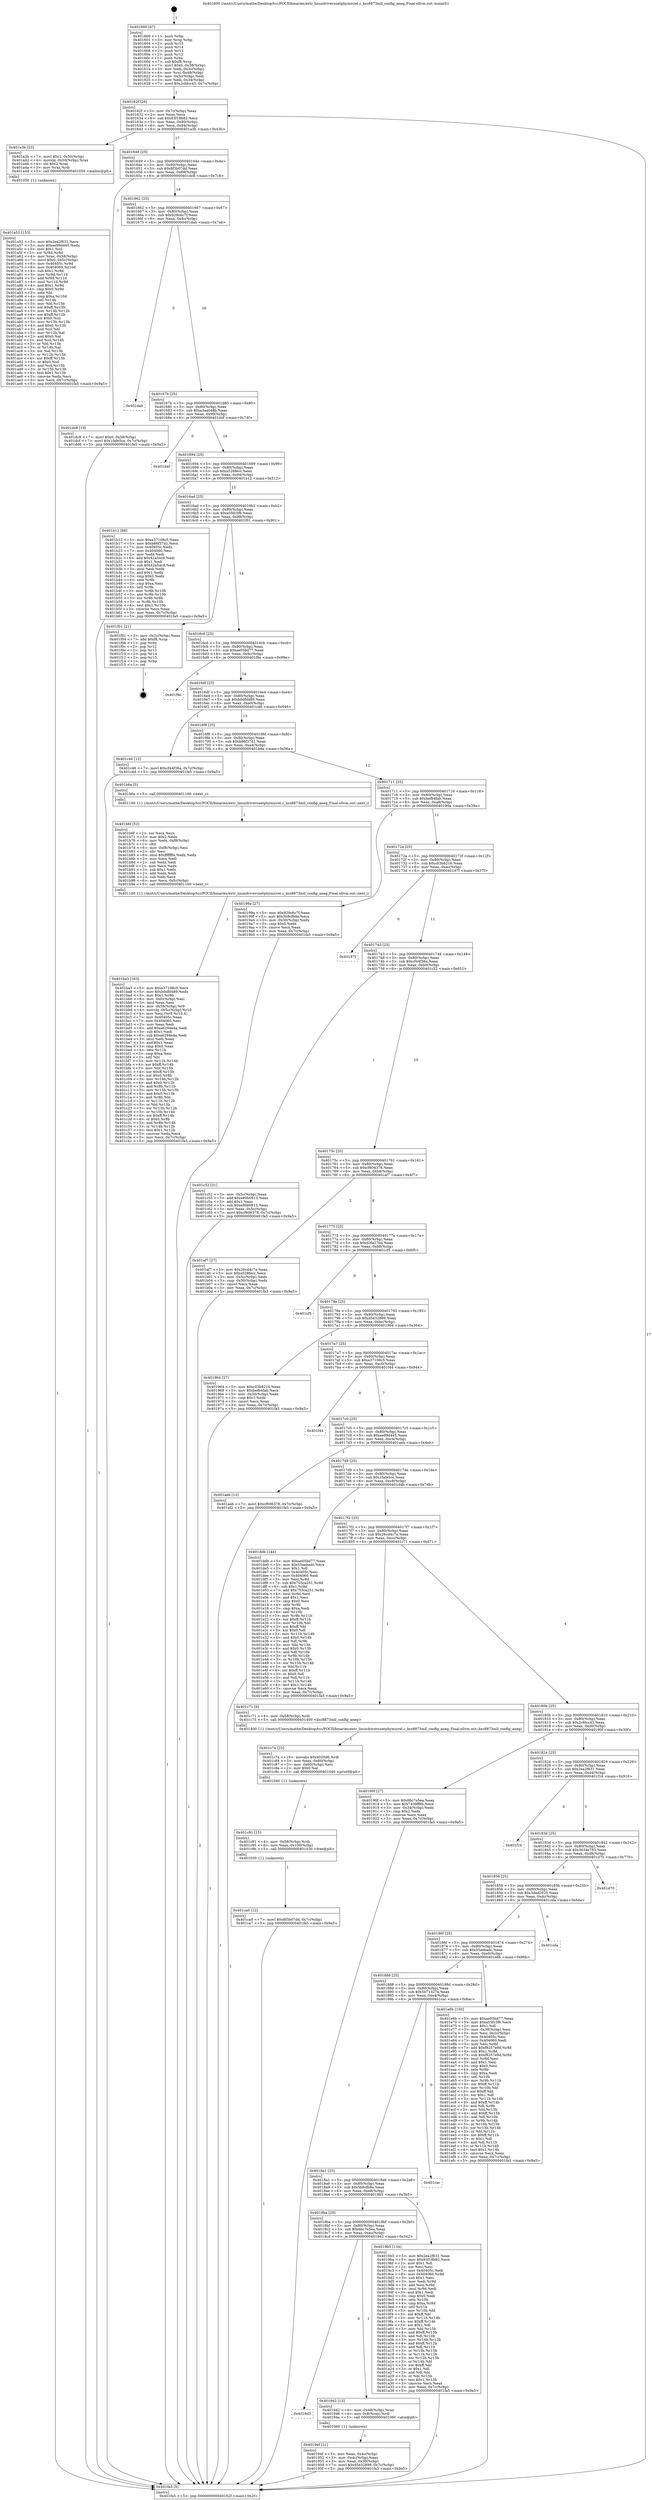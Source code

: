 digraph "0x401600" {
  label = "0x401600 (/mnt/c/Users/mathe/Desktop/tcc/POCII/binaries/extr_linuxdriversnetphymicrel.c_ksz8873mll_config_aneg_Final-ollvm.out::main(0))"
  labelloc = "t"
  node[shape=record]

  Entry [label="",width=0.3,height=0.3,shape=circle,fillcolor=black,style=filled]
  "0x40162f" [label="{
     0x40162f [26]\l
     | [instrs]\l
     &nbsp;&nbsp;0x40162f \<+3\>: mov -0x7c(%rbp),%eax\l
     &nbsp;&nbsp;0x401632 \<+2\>: mov %eax,%ecx\l
     &nbsp;&nbsp;0x401634 \<+6\>: sub $0x83f18b82,%ecx\l
     &nbsp;&nbsp;0x40163a \<+3\>: mov %eax,-0x80(%rbp)\l
     &nbsp;&nbsp;0x40163d \<+6\>: mov %ecx,-0x84(%rbp)\l
     &nbsp;&nbsp;0x401643 \<+6\>: je 0000000000401a3b \<main+0x43b\>\l
  }"]
  "0x401a3b" [label="{
     0x401a3b [23]\l
     | [instrs]\l
     &nbsp;&nbsp;0x401a3b \<+7\>: movl $0x1,-0x50(%rbp)\l
     &nbsp;&nbsp;0x401a42 \<+4\>: movslq -0x50(%rbp),%rax\l
     &nbsp;&nbsp;0x401a46 \<+4\>: shl $0x2,%rax\l
     &nbsp;&nbsp;0x401a4a \<+3\>: mov %rax,%rdi\l
     &nbsp;&nbsp;0x401a4d \<+5\>: call 0000000000401050 \<malloc@plt\>\l
     | [calls]\l
     &nbsp;&nbsp;0x401050 \{1\} (unknown)\l
  }"]
  "0x401649" [label="{
     0x401649 [25]\l
     | [instrs]\l
     &nbsp;&nbsp;0x401649 \<+5\>: jmp 000000000040164e \<main+0x4e\>\l
     &nbsp;&nbsp;0x40164e \<+3\>: mov -0x80(%rbp),%eax\l
     &nbsp;&nbsp;0x401651 \<+5\>: sub $0x8f3b07dd,%eax\l
     &nbsp;&nbsp;0x401656 \<+6\>: mov %eax,-0x88(%rbp)\l
     &nbsp;&nbsp;0x40165c \<+6\>: je 0000000000401dc8 \<main+0x7c8\>\l
  }"]
  Exit [label="",width=0.3,height=0.3,shape=circle,fillcolor=black,style=filled,peripheries=2]
  "0x401dc8" [label="{
     0x401dc8 [19]\l
     | [instrs]\l
     &nbsp;&nbsp;0x401dc8 \<+7\>: movl $0x0,-0x38(%rbp)\l
     &nbsp;&nbsp;0x401dcf \<+7\>: movl $0x1fafe5ce,-0x7c(%rbp)\l
     &nbsp;&nbsp;0x401dd6 \<+5\>: jmp 0000000000401fa5 \<main+0x9a5\>\l
  }"]
  "0x401662" [label="{
     0x401662 [25]\l
     | [instrs]\l
     &nbsp;&nbsp;0x401662 \<+5\>: jmp 0000000000401667 \<main+0x67\>\l
     &nbsp;&nbsp;0x401667 \<+3\>: mov -0x80(%rbp),%eax\l
     &nbsp;&nbsp;0x40166a \<+5\>: sub $0x929c6c7f,%eax\l
     &nbsp;&nbsp;0x40166f \<+6\>: mov %eax,-0x8c(%rbp)\l
     &nbsp;&nbsp;0x401675 \<+6\>: je 0000000000401dab \<main+0x7ab\>\l
  }"]
  "0x401ca0" [label="{
     0x401ca0 [12]\l
     | [instrs]\l
     &nbsp;&nbsp;0x401ca0 \<+7\>: movl $0x8f3b07dd,-0x7c(%rbp)\l
     &nbsp;&nbsp;0x401ca7 \<+5\>: jmp 0000000000401fa5 \<main+0x9a5\>\l
  }"]
  "0x401dab" [label="{
     0x401dab\l
  }", style=dashed]
  "0x40167b" [label="{
     0x40167b [25]\l
     | [instrs]\l
     &nbsp;&nbsp;0x40167b \<+5\>: jmp 0000000000401680 \<main+0x80\>\l
     &nbsp;&nbsp;0x401680 \<+3\>: mov -0x80(%rbp),%eax\l
     &nbsp;&nbsp;0x401683 \<+5\>: sub $0xa3aa048b,%eax\l
     &nbsp;&nbsp;0x401688 \<+6\>: mov %eax,-0x90(%rbp)\l
     &nbsp;&nbsp;0x40168e \<+6\>: je 0000000000401d4f \<main+0x74f\>\l
  }"]
  "0x401c91" [label="{
     0x401c91 [15]\l
     | [instrs]\l
     &nbsp;&nbsp;0x401c91 \<+4\>: mov -0x58(%rbp),%rdi\l
     &nbsp;&nbsp;0x401c95 \<+6\>: mov %eax,-0x100(%rbp)\l
     &nbsp;&nbsp;0x401c9b \<+5\>: call 0000000000401030 \<free@plt\>\l
     | [calls]\l
     &nbsp;&nbsp;0x401030 \{1\} (unknown)\l
  }"]
  "0x401d4f" [label="{
     0x401d4f\l
  }", style=dashed]
  "0x401694" [label="{
     0x401694 [25]\l
     | [instrs]\l
     &nbsp;&nbsp;0x401694 \<+5\>: jmp 0000000000401699 \<main+0x99\>\l
     &nbsp;&nbsp;0x401699 \<+3\>: mov -0x80(%rbp),%eax\l
     &nbsp;&nbsp;0x40169c \<+5\>: sub $0xa528fecc,%eax\l
     &nbsp;&nbsp;0x4016a1 \<+6\>: mov %eax,-0x94(%rbp)\l
     &nbsp;&nbsp;0x4016a7 \<+6\>: je 0000000000401b12 \<main+0x512\>\l
  }"]
  "0x401c7a" [label="{
     0x401c7a [23]\l
     | [instrs]\l
     &nbsp;&nbsp;0x401c7a \<+10\>: movabs $0x4020d6,%rdi\l
     &nbsp;&nbsp;0x401c84 \<+3\>: mov %eax,-0x60(%rbp)\l
     &nbsp;&nbsp;0x401c87 \<+3\>: mov -0x60(%rbp),%esi\l
     &nbsp;&nbsp;0x401c8a \<+2\>: mov $0x0,%al\l
     &nbsp;&nbsp;0x401c8c \<+5\>: call 0000000000401040 \<printf@plt\>\l
     | [calls]\l
     &nbsp;&nbsp;0x401040 \{1\} (unknown)\l
  }"]
  "0x401b12" [label="{
     0x401b12 [88]\l
     | [instrs]\l
     &nbsp;&nbsp;0x401b12 \<+5\>: mov $0xe37108c5,%eax\l
     &nbsp;&nbsp;0x401b17 \<+5\>: mov $0xb86f37d1,%ecx\l
     &nbsp;&nbsp;0x401b1c \<+7\>: mov 0x40405c,%edx\l
     &nbsp;&nbsp;0x401b23 \<+7\>: mov 0x404060,%esi\l
     &nbsp;&nbsp;0x401b2a \<+2\>: mov %edx,%edi\l
     &nbsp;&nbsp;0x401b2c \<+6\>: add $0x42a54c8,%edi\l
     &nbsp;&nbsp;0x401b32 \<+3\>: sub $0x1,%edi\l
     &nbsp;&nbsp;0x401b35 \<+6\>: sub $0x42a54c8,%edi\l
     &nbsp;&nbsp;0x401b3b \<+3\>: imul %edi,%edx\l
     &nbsp;&nbsp;0x401b3e \<+3\>: and $0x1,%edx\l
     &nbsp;&nbsp;0x401b41 \<+3\>: cmp $0x0,%edx\l
     &nbsp;&nbsp;0x401b44 \<+4\>: sete %r8b\l
     &nbsp;&nbsp;0x401b48 \<+3\>: cmp $0xa,%esi\l
     &nbsp;&nbsp;0x401b4b \<+4\>: setl %r9b\l
     &nbsp;&nbsp;0x401b4f \<+3\>: mov %r8b,%r10b\l
     &nbsp;&nbsp;0x401b52 \<+3\>: and %r9b,%r10b\l
     &nbsp;&nbsp;0x401b55 \<+3\>: xor %r9b,%r8b\l
     &nbsp;&nbsp;0x401b58 \<+3\>: or %r8b,%r10b\l
     &nbsp;&nbsp;0x401b5b \<+4\>: test $0x1,%r10b\l
     &nbsp;&nbsp;0x401b5f \<+3\>: cmovne %ecx,%eax\l
     &nbsp;&nbsp;0x401b62 \<+3\>: mov %eax,-0x7c(%rbp)\l
     &nbsp;&nbsp;0x401b65 \<+5\>: jmp 0000000000401fa5 \<main+0x9a5\>\l
  }"]
  "0x4016ad" [label="{
     0x4016ad [25]\l
     | [instrs]\l
     &nbsp;&nbsp;0x4016ad \<+5\>: jmp 00000000004016b2 \<main+0xb2\>\l
     &nbsp;&nbsp;0x4016b2 \<+3\>: mov -0x80(%rbp),%eax\l
     &nbsp;&nbsp;0x4016b5 \<+5\>: sub $0xa55fc3f6,%eax\l
     &nbsp;&nbsp;0x4016ba \<+6\>: mov %eax,-0x98(%rbp)\l
     &nbsp;&nbsp;0x4016c0 \<+6\>: je 0000000000401f01 \<main+0x901\>\l
  }"]
  "0x401ba3" [label="{
     0x401ba3 [163]\l
     | [instrs]\l
     &nbsp;&nbsp;0x401ba3 \<+5\>: mov $0xe37108c5,%ecx\l
     &nbsp;&nbsp;0x401ba8 \<+5\>: mov $0xb0dfd489,%edx\l
     &nbsp;&nbsp;0x401bad \<+3\>: mov $0x1,%r8b\l
     &nbsp;&nbsp;0x401bb0 \<+6\>: mov -0xfc(%rbp),%esi\l
     &nbsp;&nbsp;0x401bb6 \<+3\>: imul %eax,%esi\l
     &nbsp;&nbsp;0x401bb9 \<+4\>: mov -0x58(%rbp),%r9\l
     &nbsp;&nbsp;0x401bbd \<+4\>: movslq -0x5c(%rbp),%r10\l
     &nbsp;&nbsp;0x401bc1 \<+4\>: mov %esi,(%r9,%r10,4)\l
     &nbsp;&nbsp;0x401bc5 \<+7\>: mov 0x40405c,%eax\l
     &nbsp;&nbsp;0x401bcc \<+7\>: mov 0x404060,%esi\l
     &nbsp;&nbsp;0x401bd3 \<+2\>: mov %eax,%edi\l
     &nbsp;&nbsp;0x401bd5 \<+6\>: add $0xa6294e4a,%edi\l
     &nbsp;&nbsp;0x401bdb \<+3\>: sub $0x1,%edi\l
     &nbsp;&nbsp;0x401bde \<+6\>: sub $0xa6294e4a,%edi\l
     &nbsp;&nbsp;0x401be4 \<+3\>: imul %edi,%eax\l
     &nbsp;&nbsp;0x401be7 \<+3\>: and $0x1,%eax\l
     &nbsp;&nbsp;0x401bea \<+3\>: cmp $0x0,%eax\l
     &nbsp;&nbsp;0x401bed \<+4\>: sete %r11b\l
     &nbsp;&nbsp;0x401bf1 \<+3\>: cmp $0xa,%esi\l
     &nbsp;&nbsp;0x401bf4 \<+3\>: setl %bl\l
     &nbsp;&nbsp;0x401bf7 \<+3\>: mov %r11b,%r14b\l
     &nbsp;&nbsp;0x401bfa \<+4\>: xor $0xff,%r14b\l
     &nbsp;&nbsp;0x401bfe \<+3\>: mov %bl,%r15b\l
     &nbsp;&nbsp;0x401c01 \<+4\>: xor $0xff,%r15b\l
     &nbsp;&nbsp;0x401c05 \<+4\>: xor $0x0,%r8b\l
     &nbsp;&nbsp;0x401c09 \<+3\>: mov %r14b,%r12b\l
     &nbsp;&nbsp;0x401c0c \<+4\>: and $0x0,%r12b\l
     &nbsp;&nbsp;0x401c10 \<+3\>: and %r8b,%r11b\l
     &nbsp;&nbsp;0x401c13 \<+3\>: mov %r15b,%r13b\l
     &nbsp;&nbsp;0x401c16 \<+4\>: and $0x0,%r13b\l
     &nbsp;&nbsp;0x401c1a \<+3\>: and %r8b,%bl\l
     &nbsp;&nbsp;0x401c1d \<+3\>: or %r11b,%r12b\l
     &nbsp;&nbsp;0x401c20 \<+3\>: or %bl,%r13b\l
     &nbsp;&nbsp;0x401c23 \<+3\>: xor %r13b,%r12b\l
     &nbsp;&nbsp;0x401c26 \<+3\>: or %r15b,%r14b\l
     &nbsp;&nbsp;0x401c29 \<+4\>: xor $0xff,%r14b\l
     &nbsp;&nbsp;0x401c2d \<+4\>: or $0x0,%r8b\l
     &nbsp;&nbsp;0x401c31 \<+3\>: and %r8b,%r14b\l
     &nbsp;&nbsp;0x401c34 \<+3\>: or %r14b,%r12b\l
     &nbsp;&nbsp;0x401c37 \<+4\>: test $0x1,%r12b\l
     &nbsp;&nbsp;0x401c3b \<+3\>: cmovne %edx,%ecx\l
     &nbsp;&nbsp;0x401c3e \<+3\>: mov %ecx,-0x7c(%rbp)\l
     &nbsp;&nbsp;0x401c41 \<+5\>: jmp 0000000000401fa5 \<main+0x9a5\>\l
  }"]
  "0x401f01" [label="{
     0x401f01 [21]\l
     | [instrs]\l
     &nbsp;&nbsp;0x401f01 \<+3\>: mov -0x2c(%rbp),%eax\l
     &nbsp;&nbsp;0x401f04 \<+7\>: add $0xf8,%rsp\l
     &nbsp;&nbsp;0x401f0b \<+1\>: pop %rbx\l
     &nbsp;&nbsp;0x401f0c \<+2\>: pop %r12\l
     &nbsp;&nbsp;0x401f0e \<+2\>: pop %r13\l
     &nbsp;&nbsp;0x401f10 \<+2\>: pop %r14\l
     &nbsp;&nbsp;0x401f12 \<+2\>: pop %r15\l
     &nbsp;&nbsp;0x401f14 \<+1\>: pop %rbp\l
     &nbsp;&nbsp;0x401f15 \<+1\>: ret\l
  }"]
  "0x4016c6" [label="{
     0x4016c6 [25]\l
     | [instrs]\l
     &nbsp;&nbsp;0x4016c6 \<+5\>: jmp 00000000004016cb \<main+0xcb\>\l
     &nbsp;&nbsp;0x4016cb \<+3\>: mov -0x80(%rbp),%eax\l
     &nbsp;&nbsp;0x4016ce \<+5\>: sub $0xae05bd77,%eax\l
     &nbsp;&nbsp;0x4016d3 \<+6\>: mov %eax,-0x9c(%rbp)\l
     &nbsp;&nbsp;0x4016d9 \<+6\>: je 0000000000401f9e \<main+0x99e\>\l
  }"]
  "0x401b6f" [label="{
     0x401b6f [52]\l
     | [instrs]\l
     &nbsp;&nbsp;0x401b6f \<+2\>: xor %ecx,%ecx\l
     &nbsp;&nbsp;0x401b71 \<+5\>: mov $0x2,%edx\l
     &nbsp;&nbsp;0x401b76 \<+6\>: mov %edx,-0xf8(%rbp)\l
     &nbsp;&nbsp;0x401b7c \<+1\>: cltd\l
     &nbsp;&nbsp;0x401b7d \<+6\>: mov -0xf8(%rbp),%esi\l
     &nbsp;&nbsp;0x401b83 \<+2\>: idiv %esi\l
     &nbsp;&nbsp;0x401b85 \<+6\>: imul $0xfffffffe,%edx,%edx\l
     &nbsp;&nbsp;0x401b8b \<+2\>: mov %ecx,%edi\l
     &nbsp;&nbsp;0x401b8d \<+2\>: sub %edx,%edi\l
     &nbsp;&nbsp;0x401b8f \<+2\>: mov %ecx,%edx\l
     &nbsp;&nbsp;0x401b91 \<+3\>: sub $0x1,%edx\l
     &nbsp;&nbsp;0x401b94 \<+2\>: add %edx,%edi\l
     &nbsp;&nbsp;0x401b96 \<+2\>: sub %edi,%ecx\l
     &nbsp;&nbsp;0x401b98 \<+6\>: mov %ecx,-0xfc(%rbp)\l
     &nbsp;&nbsp;0x401b9e \<+5\>: call 0000000000401160 \<next_i\>\l
     | [calls]\l
     &nbsp;&nbsp;0x401160 \{1\} (/mnt/c/Users/mathe/Desktop/tcc/POCII/binaries/extr_linuxdriversnetphymicrel.c_ksz8873mll_config_aneg_Final-ollvm.out::next_i)\l
  }"]
  "0x401f9e" [label="{
     0x401f9e\l
  }", style=dashed]
  "0x4016df" [label="{
     0x4016df [25]\l
     | [instrs]\l
     &nbsp;&nbsp;0x4016df \<+5\>: jmp 00000000004016e4 \<main+0xe4\>\l
     &nbsp;&nbsp;0x4016e4 \<+3\>: mov -0x80(%rbp),%eax\l
     &nbsp;&nbsp;0x4016e7 \<+5\>: sub $0xb0dfd489,%eax\l
     &nbsp;&nbsp;0x4016ec \<+6\>: mov %eax,-0xa0(%rbp)\l
     &nbsp;&nbsp;0x4016f2 \<+6\>: je 0000000000401c46 \<main+0x646\>\l
  }"]
  "0x401a52" [label="{
     0x401a52 [153]\l
     | [instrs]\l
     &nbsp;&nbsp;0x401a52 \<+5\>: mov $0x2ea2f631,%ecx\l
     &nbsp;&nbsp;0x401a57 \<+5\>: mov $0xee99d445,%edx\l
     &nbsp;&nbsp;0x401a5c \<+3\>: mov $0x1,%sil\l
     &nbsp;&nbsp;0x401a5f \<+3\>: xor %r8d,%r8d\l
     &nbsp;&nbsp;0x401a62 \<+4\>: mov %rax,-0x58(%rbp)\l
     &nbsp;&nbsp;0x401a66 \<+7\>: movl $0x0,-0x5c(%rbp)\l
     &nbsp;&nbsp;0x401a6d \<+8\>: mov 0x40405c,%r9d\l
     &nbsp;&nbsp;0x401a75 \<+8\>: mov 0x404060,%r10d\l
     &nbsp;&nbsp;0x401a7d \<+4\>: sub $0x1,%r8d\l
     &nbsp;&nbsp;0x401a81 \<+3\>: mov %r9d,%r11d\l
     &nbsp;&nbsp;0x401a84 \<+3\>: add %r8d,%r11d\l
     &nbsp;&nbsp;0x401a87 \<+4\>: imul %r11d,%r9d\l
     &nbsp;&nbsp;0x401a8b \<+4\>: and $0x1,%r9d\l
     &nbsp;&nbsp;0x401a8f \<+4\>: cmp $0x0,%r9d\l
     &nbsp;&nbsp;0x401a93 \<+3\>: sete %bl\l
     &nbsp;&nbsp;0x401a96 \<+4\>: cmp $0xa,%r10d\l
     &nbsp;&nbsp;0x401a9a \<+4\>: setl %r14b\l
     &nbsp;&nbsp;0x401a9e \<+3\>: mov %bl,%r15b\l
     &nbsp;&nbsp;0x401aa1 \<+4\>: xor $0xff,%r15b\l
     &nbsp;&nbsp;0x401aa5 \<+3\>: mov %r14b,%r12b\l
     &nbsp;&nbsp;0x401aa8 \<+4\>: xor $0xff,%r12b\l
     &nbsp;&nbsp;0x401aac \<+4\>: xor $0x0,%sil\l
     &nbsp;&nbsp;0x401ab0 \<+3\>: mov %r15b,%r13b\l
     &nbsp;&nbsp;0x401ab3 \<+4\>: and $0x0,%r13b\l
     &nbsp;&nbsp;0x401ab7 \<+3\>: and %sil,%bl\l
     &nbsp;&nbsp;0x401aba \<+3\>: mov %r12b,%al\l
     &nbsp;&nbsp;0x401abd \<+2\>: and $0x0,%al\l
     &nbsp;&nbsp;0x401abf \<+3\>: and %sil,%r14b\l
     &nbsp;&nbsp;0x401ac2 \<+3\>: or %bl,%r13b\l
     &nbsp;&nbsp;0x401ac5 \<+3\>: or %r14b,%al\l
     &nbsp;&nbsp;0x401ac8 \<+3\>: xor %al,%r13b\l
     &nbsp;&nbsp;0x401acb \<+3\>: or %r12b,%r15b\l
     &nbsp;&nbsp;0x401ace \<+4\>: xor $0xff,%r15b\l
     &nbsp;&nbsp;0x401ad2 \<+4\>: or $0x0,%sil\l
     &nbsp;&nbsp;0x401ad6 \<+3\>: and %sil,%r15b\l
     &nbsp;&nbsp;0x401ad9 \<+3\>: or %r15b,%r13b\l
     &nbsp;&nbsp;0x401adc \<+4\>: test $0x1,%r13b\l
     &nbsp;&nbsp;0x401ae0 \<+3\>: cmovne %edx,%ecx\l
     &nbsp;&nbsp;0x401ae3 \<+3\>: mov %ecx,-0x7c(%rbp)\l
     &nbsp;&nbsp;0x401ae6 \<+5\>: jmp 0000000000401fa5 \<main+0x9a5\>\l
  }"]
  "0x401c46" [label="{
     0x401c46 [12]\l
     | [instrs]\l
     &nbsp;&nbsp;0x401c46 \<+7\>: movl $0xcf44f36a,-0x7c(%rbp)\l
     &nbsp;&nbsp;0x401c4d \<+5\>: jmp 0000000000401fa5 \<main+0x9a5\>\l
  }"]
  "0x4016f8" [label="{
     0x4016f8 [25]\l
     | [instrs]\l
     &nbsp;&nbsp;0x4016f8 \<+5\>: jmp 00000000004016fd \<main+0xfd\>\l
     &nbsp;&nbsp;0x4016fd \<+3\>: mov -0x80(%rbp),%eax\l
     &nbsp;&nbsp;0x401700 \<+5\>: sub $0xb86f37d1,%eax\l
     &nbsp;&nbsp;0x401705 \<+6\>: mov %eax,-0xa4(%rbp)\l
     &nbsp;&nbsp;0x40170b \<+6\>: je 0000000000401b6a \<main+0x56a\>\l
  }"]
  "0x40194f" [label="{
     0x40194f [21]\l
     | [instrs]\l
     &nbsp;&nbsp;0x40194f \<+3\>: mov %eax,-0x4c(%rbp)\l
     &nbsp;&nbsp;0x401952 \<+3\>: mov -0x4c(%rbp),%eax\l
     &nbsp;&nbsp;0x401955 \<+3\>: mov %eax,-0x30(%rbp)\l
     &nbsp;&nbsp;0x401958 \<+7\>: movl $0xd5e32899,-0x7c(%rbp)\l
     &nbsp;&nbsp;0x40195f \<+5\>: jmp 0000000000401fa5 \<main+0x9a5\>\l
  }"]
  "0x401b6a" [label="{
     0x401b6a [5]\l
     | [instrs]\l
     &nbsp;&nbsp;0x401b6a \<+5\>: call 0000000000401160 \<next_i\>\l
     | [calls]\l
     &nbsp;&nbsp;0x401160 \{1\} (/mnt/c/Users/mathe/Desktop/tcc/POCII/binaries/extr_linuxdriversnetphymicrel.c_ksz8873mll_config_aneg_Final-ollvm.out::next_i)\l
  }"]
  "0x401711" [label="{
     0x401711 [25]\l
     | [instrs]\l
     &nbsp;&nbsp;0x401711 \<+5\>: jmp 0000000000401716 \<main+0x116\>\l
     &nbsp;&nbsp;0x401716 \<+3\>: mov -0x80(%rbp),%eax\l
     &nbsp;&nbsp;0x401719 \<+5\>: sub $0xbefb4fab,%eax\l
     &nbsp;&nbsp;0x40171e \<+6\>: mov %eax,-0xa8(%rbp)\l
     &nbsp;&nbsp;0x401724 \<+6\>: je 000000000040199a \<main+0x39a\>\l
  }"]
  "0x4018d3" [label="{
     0x4018d3\l
  }", style=dashed]
  "0x40199a" [label="{
     0x40199a [27]\l
     | [instrs]\l
     &nbsp;&nbsp;0x40199a \<+5\>: mov $0x929c6c7f,%eax\l
     &nbsp;&nbsp;0x40199f \<+5\>: mov $0x5b9cfb9a,%ecx\l
     &nbsp;&nbsp;0x4019a4 \<+3\>: mov -0x30(%rbp),%edx\l
     &nbsp;&nbsp;0x4019a7 \<+3\>: cmp $0x0,%edx\l
     &nbsp;&nbsp;0x4019aa \<+3\>: cmove %ecx,%eax\l
     &nbsp;&nbsp;0x4019ad \<+3\>: mov %eax,-0x7c(%rbp)\l
     &nbsp;&nbsp;0x4019b0 \<+5\>: jmp 0000000000401fa5 \<main+0x9a5\>\l
  }"]
  "0x40172a" [label="{
     0x40172a [25]\l
     | [instrs]\l
     &nbsp;&nbsp;0x40172a \<+5\>: jmp 000000000040172f \<main+0x12f\>\l
     &nbsp;&nbsp;0x40172f \<+3\>: mov -0x80(%rbp),%eax\l
     &nbsp;&nbsp;0x401732 \<+5\>: sub $0xc03b8216,%eax\l
     &nbsp;&nbsp;0x401737 \<+6\>: mov %eax,-0xac(%rbp)\l
     &nbsp;&nbsp;0x40173d \<+6\>: je 000000000040197f \<main+0x37f\>\l
  }"]
  "0x401942" [label="{
     0x401942 [13]\l
     | [instrs]\l
     &nbsp;&nbsp;0x401942 \<+4\>: mov -0x48(%rbp),%rax\l
     &nbsp;&nbsp;0x401946 \<+4\>: mov 0x8(%rax),%rdi\l
     &nbsp;&nbsp;0x40194a \<+5\>: call 0000000000401060 \<atoi@plt\>\l
     | [calls]\l
     &nbsp;&nbsp;0x401060 \{1\} (unknown)\l
  }"]
  "0x40197f" [label="{
     0x40197f\l
  }", style=dashed]
  "0x401743" [label="{
     0x401743 [25]\l
     | [instrs]\l
     &nbsp;&nbsp;0x401743 \<+5\>: jmp 0000000000401748 \<main+0x148\>\l
     &nbsp;&nbsp;0x401748 \<+3\>: mov -0x80(%rbp),%eax\l
     &nbsp;&nbsp;0x40174b \<+5\>: sub $0xcf44f36a,%eax\l
     &nbsp;&nbsp;0x401750 \<+6\>: mov %eax,-0xb0(%rbp)\l
     &nbsp;&nbsp;0x401756 \<+6\>: je 0000000000401c52 \<main+0x652\>\l
  }"]
  "0x4018ba" [label="{
     0x4018ba [25]\l
     | [instrs]\l
     &nbsp;&nbsp;0x4018ba \<+5\>: jmp 00000000004018bf \<main+0x2bf\>\l
     &nbsp;&nbsp;0x4018bf \<+3\>: mov -0x80(%rbp),%eax\l
     &nbsp;&nbsp;0x4018c2 \<+5\>: sub $0x6bc7e5ea,%eax\l
     &nbsp;&nbsp;0x4018c7 \<+6\>: mov %eax,-0xec(%rbp)\l
     &nbsp;&nbsp;0x4018cd \<+6\>: je 0000000000401942 \<main+0x342\>\l
  }"]
  "0x401c52" [label="{
     0x401c52 [31]\l
     | [instrs]\l
     &nbsp;&nbsp;0x401c52 \<+3\>: mov -0x5c(%rbp),%eax\l
     &nbsp;&nbsp;0x401c55 \<+5\>: add $0xe80b0813,%eax\l
     &nbsp;&nbsp;0x401c5a \<+3\>: add $0x1,%eax\l
     &nbsp;&nbsp;0x401c5d \<+5\>: sub $0xe80b0813,%eax\l
     &nbsp;&nbsp;0x401c62 \<+3\>: mov %eax,-0x5c(%rbp)\l
     &nbsp;&nbsp;0x401c65 \<+7\>: movl $0xcf606378,-0x7c(%rbp)\l
     &nbsp;&nbsp;0x401c6c \<+5\>: jmp 0000000000401fa5 \<main+0x9a5\>\l
  }"]
  "0x40175c" [label="{
     0x40175c [25]\l
     | [instrs]\l
     &nbsp;&nbsp;0x40175c \<+5\>: jmp 0000000000401761 \<main+0x161\>\l
     &nbsp;&nbsp;0x401761 \<+3\>: mov -0x80(%rbp),%eax\l
     &nbsp;&nbsp;0x401764 \<+5\>: sub $0xcf606378,%eax\l
     &nbsp;&nbsp;0x401769 \<+6\>: mov %eax,-0xb4(%rbp)\l
     &nbsp;&nbsp;0x40176f \<+6\>: je 0000000000401af7 \<main+0x4f7\>\l
  }"]
  "0x4019b5" [label="{
     0x4019b5 [134]\l
     | [instrs]\l
     &nbsp;&nbsp;0x4019b5 \<+5\>: mov $0x2ea2f631,%eax\l
     &nbsp;&nbsp;0x4019ba \<+5\>: mov $0x83f18b82,%ecx\l
     &nbsp;&nbsp;0x4019bf \<+2\>: mov $0x1,%dl\l
     &nbsp;&nbsp;0x4019c1 \<+2\>: xor %esi,%esi\l
     &nbsp;&nbsp;0x4019c3 \<+7\>: mov 0x40405c,%edi\l
     &nbsp;&nbsp;0x4019ca \<+8\>: mov 0x404060,%r8d\l
     &nbsp;&nbsp;0x4019d2 \<+3\>: sub $0x1,%esi\l
     &nbsp;&nbsp;0x4019d5 \<+3\>: mov %edi,%r9d\l
     &nbsp;&nbsp;0x4019d8 \<+3\>: add %esi,%r9d\l
     &nbsp;&nbsp;0x4019db \<+4\>: imul %r9d,%edi\l
     &nbsp;&nbsp;0x4019df \<+3\>: and $0x1,%edi\l
     &nbsp;&nbsp;0x4019e2 \<+3\>: cmp $0x0,%edi\l
     &nbsp;&nbsp;0x4019e5 \<+4\>: sete %r10b\l
     &nbsp;&nbsp;0x4019e9 \<+4\>: cmp $0xa,%r8d\l
     &nbsp;&nbsp;0x4019ed \<+4\>: setl %r11b\l
     &nbsp;&nbsp;0x4019f1 \<+3\>: mov %r10b,%bl\l
     &nbsp;&nbsp;0x4019f4 \<+3\>: xor $0xff,%bl\l
     &nbsp;&nbsp;0x4019f7 \<+3\>: mov %r11b,%r14b\l
     &nbsp;&nbsp;0x4019fa \<+4\>: xor $0xff,%r14b\l
     &nbsp;&nbsp;0x4019fe \<+3\>: xor $0x1,%dl\l
     &nbsp;&nbsp;0x401a01 \<+3\>: mov %bl,%r15b\l
     &nbsp;&nbsp;0x401a04 \<+4\>: and $0xff,%r15b\l
     &nbsp;&nbsp;0x401a08 \<+3\>: and %dl,%r10b\l
     &nbsp;&nbsp;0x401a0b \<+3\>: mov %r14b,%r12b\l
     &nbsp;&nbsp;0x401a0e \<+4\>: and $0xff,%r12b\l
     &nbsp;&nbsp;0x401a12 \<+3\>: and %dl,%r11b\l
     &nbsp;&nbsp;0x401a15 \<+3\>: or %r10b,%r15b\l
     &nbsp;&nbsp;0x401a18 \<+3\>: or %r11b,%r12b\l
     &nbsp;&nbsp;0x401a1b \<+3\>: xor %r12b,%r15b\l
     &nbsp;&nbsp;0x401a1e \<+3\>: or %r14b,%bl\l
     &nbsp;&nbsp;0x401a21 \<+3\>: xor $0xff,%bl\l
     &nbsp;&nbsp;0x401a24 \<+3\>: or $0x1,%dl\l
     &nbsp;&nbsp;0x401a27 \<+2\>: and %dl,%bl\l
     &nbsp;&nbsp;0x401a29 \<+3\>: or %bl,%r15b\l
     &nbsp;&nbsp;0x401a2c \<+4\>: test $0x1,%r15b\l
     &nbsp;&nbsp;0x401a30 \<+3\>: cmovne %ecx,%eax\l
     &nbsp;&nbsp;0x401a33 \<+3\>: mov %eax,-0x7c(%rbp)\l
     &nbsp;&nbsp;0x401a36 \<+5\>: jmp 0000000000401fa5 \<main+0x9a5\>\l
  }"]
  "0x401af7" [label="{
     0x401af7 [27]\l
     | [instrs]\l
     &nbsp;&nbsp;0x401af7 \<+5\>: mov $0x26cd4c7a,%eax\l
     &nbsp;&nbsp;0x401afc \<+5\>: mov $0xa528fecc,%ecx\l
     &nbsp;&nbsp;0x401b01 \<+3\>: mov -0x5c(%rbp),%edx\l
     &nbsp;&nbsp;0x401b04 \<+3\>: cmp -0x50(%rbp),%edx\l
     &nbsp;&nbsp;0x401b07 \<+3\>: cmovl %ecx,%eax\l
     &nbsp;&nbsp;0x401b0a \<+3\>: mov %eax,-0x7c(%rbp)\l
     &nbsp;&nbsp;0x401b0d \<+5\>: jmp 0000000000401fa5 \<main+0x9a5\>\l
  }"]
  "0x401775" [label="{
     0x401775 [25]\l
     | [instrs]\l
     &nbsp;&nbsp;0x401775 \<+5\>: jmp 000000000040177a \<main+0x17a\>\l
     &nbsp;&nbsp;0x40177a \<+3\>: mov -0x80(%rbp),%eax\l
     &nbsp;&nbsp;0x40177d \<+5\>: sub $0xd3fa27bd,%eax\l
     &nbsp;&nbsp;0x401782 \<+6\>: mov %eax,-0xb8(%rbp)\l
     &nbsp;&nbsp;0x401788 \<+6\>: je 0000000000401cf5 \<main+0x6f5\>\l
  }"]
  "0x4018a1" [label="{
     0x4018a1 [25]\l
     | [instrs]\l
     &nbsp;&nbsp;0x4018a1 \<+5\>: jmp 00000000004018a6 \<main+0x2a6\>\l
     &nbsp;&nbsp;0x4018a6 \<+3\>: mov -0x80(%rbp),%eax\l
     &nbsp;&nbsp;0x4018a9 \<+5\>: sub $0x5b9cfb9a,%eax\l
     &nbsp;&nbsp;0x4018ae \<+6\>: mov %eax,-0xe8(%rbp)\l
     &nbsp;&nbsp;0x4018b4 \<+6\>: je 00000000004019b5 \<main+0x3b5\>\l
  }"]
  "0x401cf5" [label="{
     0x401cf5\l
  }", style=dashed]
  "0x40178e" [label="{
     0x40178e [25]\l
     | [instrs]\l
     &nbsp;&nbsp;0x40178e \<+5\>: jmp 0000000000401793 \<main+0x193\>\l
     &nbsp;&nbsp;0x401793 \<+3\>: mov -0x80(%rbp),%eax\l
     &nbsp;&nbsp;0x401796 \<+5\>: sub $0xd5e32899,%eax\l
     &nbsp;&nbsp;0x40179b \<+6\>: mov %eax,-0xbc(%rbp)\l
     &nbsp;&nbsp;0x4017a1 \<+6\>: je 0000000000401964 \<main+0x364\>\l
  }"]
  "0x401cac" [label="{
     0x401cac\l
  }", style=dashed]
  "0x401964" [label="{
     0x401964 [27]\l
     | [instrs]\l
     &nbsp;&nbsp;0x401964 \<+5\>: mov $0xc03b8216,%eax\l
     &nbsp;&nbsp;0x401969 \<+5\>: mov $0xbefb4fab,%ecx\l
     &nbsp;&nbsp;0x40196e \<+3\>: mov -0x30(%rbp),%edx\l
     &nbsp;&nbsp;0x401971 \<+3\>: cmp $0x1,%edx\l
     &nbsp;&nbsp;0x401974 \<+3\>: cmovl %ecx,%eax\l
     &nbsp;&nbsp;0x401977 \<+3\>: mov %eax,-0x7c(%rbp)\l
     &nbsp;&nbsp;0x40197a \<+5\>: jmp 0000000000401fa5 \<main+0x9a5\>\l
  }"]
  "0x4017a7" [label="{
     0x4017a7 [25]\l
     | [instrs]\l
     &nbsp;&nbsp;0x4017a7 \<+5\>: jmp 00000000004017ac \<main+0x1ac\>\l
     &nbsp;&nbsp;0x4017ac \<+3\>: mov -0x80(%rbp),%eax\l
     &nbsp;&nbsp;0x4017af \<+5\>: sub $0xe37108c5,%eax\l
     &nbsp;&nbsp;0x4017b4 \<+6\>: mov %eax,-0xc0(%rbp)\l
     &nbsp;&nbsp;0x4017ba \<+6\>: je 0000000000401f44 \<main+0x944\>\l
  }"]
  "0x401888" [label="{
     0x401888 [25]\l
     | [instrs]\l
     &nbsp;&nbsp;0x401888 \<+5\>: jmp 000000000040188d \<main+0x28d\>\l
     &nbsp;&nbsp;0x40188d \<+3\>: mov -0x80(%rbp),%eax\l
     &nbsp;&nbsp;0x401890 \<+5\>: sub $0x5b71327a,%eax\l
     &nbsp;&nbsp;0x401895 \<+6\>: mov %eax,-0xe4(%rbp)\l
     &nbsp;&nbsp;0x40189b \<+6\>: je 0000000000401cac \<main+0x6ac\>\l
  }"]
  "0x401f44" [label="{
     0x401f44\l
  }", style=dashed]
  "0x4017c0" [label="{
     0x4017c0 [25]\l
     | [instrs]\l
     &nbsp;&nbsp;0x4017c0 \<+5\>: jmp 00000000004017c5 \<main+0x1c5\>\l
     &nbsp;&nbsp;0x4017c5 \<+3\>: mov -0x80(%rbp),%eax\l
     &nbsp;&nbsp;0x4017c8 \<+5\>: sub $0xee99d445,%eax\l
     &nbsp;&nbsp;0x4017cd \<+6\>: mov %eax,-0xc4(%rbp)\l
     &nbsp;&nbsp;0x4017d3 \<+6\>: je 0000000000401aeb \<main+0x4eb\>\l
  }"]
  "0x401e6b" [label="{
     0x401e6b [150]\l
     | [instrs]\l
     &nbsp;&nbsp;0x401e6b \<+5\>: mov $0xae05bd77,%eax\l
     &nbsp;&nbsp;0x401e70 \<+5\>: mov $0xa55fc3f6,%ecx\l
     &nbsp;&nbsp;0x401e75 \<+2\>: mov $0x1,%dl\l
     &nbsp;&nbsp;0x401e77 \<+3\>: mov -0x38(%rbp),%esi\l
     &nbsp;&nbsp;0x401e7a \<+3\>: mov %esi,-0x2c(%rbp)\l
     &nbsp;&nbsp;0x401e7d \<+7\>: mov 0x40405c,%esi\l
     &nbsp;&nbsp;0x401e84 \<+7\>: mov 0x404060,%edi\l
     &nbsp;&nbsp;0x401e8b \<+3\>: mov %esi,%r8d\l
     &nbsp;&nbsp;0x401e8e \<+7\>: add $0xf8257e9d,%r8d\l
     &nbsp;&nbsp;0x401e95 \<+4\>: sub $0x1,%r8d\l
     &nbsp;&nbsp;0x401e99 \<+7\>: sub $0xf8257e9d,%r8d\l
     &nbsp;&nbsp;0x401ea0 \<+4\>: imul %r8d,%esi\l
     &nbsp;&nbsp;0x401ea4 \<+3\>: and $0x1,%esi\l
     &nbsp;&nbsp;0x401ea7 \<+3\>: cmp $0x0,%esi\l
     &nbsp;&nbsp;0x401eaa \<+4\>: sete %r9b\l
     &nbsp;&nbsp;0x401eae \<+3\>: cmp $0xa,%edi\l
     &nbsp;&nbsp;0x401eb1 \<+4\>: setl %r10b\l
     &nbsp;&nbsp;0x401eb5 \<+3\>: mov %r9b,%r11b\l
     &nbsp;&nbsp;0x401eb8 \<+4\>: xor $0xff,%r11b\l
     &nbsp;&nbsp;0x401ebc \<+3\>: mov %r10b,%bl\l
     &nbsp;&nbsp;0x401ebf \<+3\>: xor $0xff,%bl\l
     &nbsp;&nbsp;0x401ec2 \<+3\>: xor $0x1,%dl\l
     &nbsp;&nbsp;0x401ec5 \<+3\>: mov %r11b,%r14b\l
     &nbsp;&nbsp;0x401ec8 \<+4\>: and $0xff,%r14b\l
     &nbsp;&nbsp;0x401ecc \<+3\>: and %dl,%r9b\l
     &nbsp;&nbsp;0x401ecf \<+3\>: mov %bl,%r15b\l
     &nbsp;&nbsp;0x401ed2 \<+4\>: and $0xff,%r15b\l
     &nbsp;&nbsp;0x401ed6 \<+3\>: and %dl,%r10b\l
     &nbsp;&nbsp;0x401ed9 \<+3\>: or %r9b,%r14b\l
     &nbsp;&nbsp;0x401edc \<+3\>: or %r10b,%r15b\l
     &nbsp;&nbsp;0x401edf \<+3\>: xor %r15b,%r14b\l
     &nbsp;&nbsp;0x401ee2 \<+3\>: or %bl,%r11b\l
     &nbsp;&nbsp;0x401ee5 \<+4\>: xor $0xff,%r11b\l
     &nbsp;&nbsp;0x401ee9 \<+3\>: or $0x1,%dl\l
     &nbsp;&nbsp;0x401eec \<+3\>: and %dl,%r11b\l
     &nbsp;&nbsp;0x401eef \<+3\>: or %r11b,%r14b\l
     &nbsp;&nbsp;0x401ef2 \<+4\>: test $0x1,%r14b\l
     &nbsp;&nbsp;0x401ef6 \<+3\>: cmovne %ecx,%eax\l
     &nbsp;&nbsp;0x401ef9 \<+3\>: mov %eax,-0x7c(%rbp)\l
     &nbsp;&nbsp;0x401efc \<+5\>: jmp 0000000000401fa5 \<main+0x9a5\>\l
  }"]
  "0x401aeb" [label="{
     0x401aeb [12]\l
     | [instrs]\l
     &nbsp;&nbsp;0x401aeb \<+7\>: movl $0xcf606378,-0x7c(%rbp)\l
     &nbsp;&nbsp;0x401af2 \<+5\>: jmp 0000000000401fa5 \<main+0x9a5\>\l
  }"]
  "0x4017d9" [label="{
     0x4017d9 [25]\l
     | [instrs]\l
     &nbsp;&nbsp;0x4017d9 \<+5\>: jmp 00000000004017de \<main+0x1de\>\l
     &nbsp;&nbsp;0x4017de \<+3\>: mov -0x80(%rbp),%eax\l
     &nbsp;&nbsp;0x4017e1 \<+5\>: sub $0x1fafe5ce,%eax\l
     &nbsp;&nbsp;0x4017e6 \<+6\>: mov %eax,-0xc8(%rbp)\l
     &nbsp;&nbsp;0x4017ec \<+6\>: je 0000000000401ddb \<main+0x7db\>\l
  }"]
  "0x40186f" [label="{
     0x40186f [25]\l
     | [instrs]\l
     &nbsp;&nbsp;0x40186f \<+5\>: jmp 0000000000401874 \<main+0x274\>\l
     &nbsp;&nbsp;0x401874 \<+3\>: mov -0x80(%rbp),%eax\l
     &nbsp;&nbsp;0x401877 \<+5\>: sub $0x55aebadc,%eax\l
     &nbsp;&nbsp;0x40187c \<+6\>: mov %eax,-0xe0(%rbp)\l
     &nbsp;&nbsp;0x401882 \<+6\>: je 0000000000401e6b \<main+0x86b\>\l
  }"]
  "0x401ddb" [label="{
     0x401ddb [144]\l
     | [instrs]\l
     &nbsp;&nbsp;0x401ddb \<+5\>: mov $0xae05bd77,%eax\l
     &nbsp;&nbsp;0x401de0 \<+5\>: mov $0x55aebadc,%ecx\l
     &nbsp;&nbsp;0x401de5 \<+2\>: mov $0x1,%dl\l
     &nbsp;&nbsp;0x401de7 \<+7\>: mov 0x40405c,%esi\l
     &nbsp;&nbsp;0x401dee \<+7\>: mov 0x404060,%edi\l
     &nbsp;&nbsp;0x401df5 \<+3\>: mov %esi,%r8d\l
     &nbsp;&nbsp;0x401df8 \<+7\>: sub $0x755ca251,%r8d\l
     &nbsp;&nbsp;0x401dff \<+4\>: sub $0x1,%r8d\l
     &nbsp;&nbsp;0x401e03 \<+7\>: add $0x755ca251,%r8d\l
     &nbsp;&nbsp;0x401e0a \<+4\>: imul %r8d,%esi\l
     &nbsp;&nbsp;0x401e0e \<+3\>: and $0x1,%esi\l
     &nbsp;&nbsp;0x401e11 \<+3\>: cmp $0x0,%esi\l
     &nbsp;&nbsp;0x401e14 \<+4\>: sete %r9b\l
     &nbsp;&nbsp;0x401e18 \<+3\>: cmp $0xa,%edi\l
     &nbsp;&nbsp;0x401e1b \<+4\>: setl %r10b\l
     &nbsp;&nbsp;0x401e1f \<+3\>: mov %r9b,%r11b\l
     &nbsp;&nbsp;0x401e22 \<+4\>: xor $0xff,%r11b\l
     &nbsp;&nbsp;0x401e26 \<+3\>: mov %r10b,%bl\l
     &nbsp;&nbsp;0x401e29 \<+3\>: xor $0xff,%bl\l
     &nbsp;&nbsp;0x401e2c \<+3\>: xor $0x0,%dl\l
     &nbsp;&nbsp;0x401e2f \<+3\>: mov %r11b,%r14b\l
     &nbsp;&nbsp;0x401e32 \<+4\>: and $0x0,%r14b\l
     &nbsp;&nbsp;0x401e36 \<+3\>: and %dl,%r9b\l
     &nbsp;&nbsp;0x401e39 \<+3\>: mov %bl,%r15b\l
     &nbsp;&nbsp;0x401e3c \<+4\>: and $0x0,%r15b\l
     &nbsp;&nbsp;0x401e40 \<+3\>: and %dl,%r10b\l
     &nbsp;&nbsp;0x401e43 \<+3\>: or %r9b,%r14b\l
     &nbsp;&nbsp;0x401e46 \<+3\>: or %r10b,%r15b\l
     &nbsp;&nbsp;0x401e49 \<+3\>: xor %r15b,%r14b\l
     &nbsp;&nbsp;0x401e4c \<+3\>: or %bl,%r11b\l
     &nbsp;&nbsp;0x401e4f \<+4\>: xor $0xff,%r11b\l
     &nbsp;&nbsp;0x401e53 \<+3\>: or $0x0,%dl\l
     &nbsp;&nbsp;0x401e56 \<+3\>: and %dl,%r11b\l
     &nbsp;&nbsp;0x401e59 \<+3\>: or %r11b,%r14b\l
     &nbsp;&nbsp;0x401e5c \<+4\>: test $0x1,%r14b\l
     &nbsp;&nbsp;0x401e60 \<+3\>: cmovne %ecx,%eax\l
     &nbsp;&nbsp;0x401e63 \<+3\>: mov %eax,-0x7c(%rbp)\l
     &nbsp;&nbsp;0x401e66 \<+5\>: jmp 0000000000401fa5 \<main+0x9a5\>\l
  }"]
  "0x4017f2" [label="{
     0x4017f2 [25]\l
     | [instrs]\l
     &nbsp;&nbsp;0x4017f2 \<+5\>: jmp 00000000004017f7 \<main+0x1f7\>\l
     &nbsp;&nbsp;0x4017f7 \<+3\>: mov -0x80(%rbp),%eax\l
     &nbsp;&nbsp;0x4017fa \<+5\>: sub $0x26cd4c7a,%eax\l
     &nbsp;&nbsp;0x4017ff \<+6\>: mov %eax,-0xcc(%rbp)\l
     &nbsp;&nbsp;0x401805 \<+6\>: je 0000000000401c71 \<main+0x671\>\l
  }"]
  "0x401cda" [label="{
     0x401cda\l
  }", style=dashed]
  "0x401c71" [label="{
     0x401c71 [9]\l
     | [instrs]\l
     &nbsp;&nbsp;0x401c71 \<+4\>: mov -0x58(%rbp),%rdi\l
     &nbsp;&nbsp;0x401c75 \<+5\>: call 0000000000401400 \<ksz8873mll_config_aneg\>\l
     | [calls]\l
     &nbsp;&nbsp;0x401400 \{1\} (/mnt/c/Users/mathe/Desktop/tcc/POCII/binaries/extr_linuxdriversnetphymicrel.c_ksz8873mll_config_aneg_Final-ollvm.out::ksz8873mll_config_aneg)\l
  }"]
  "0x40180b" [label="{
     0x40180b [25]\l
     | [instrs]\l
     &nbsp;&nbsp;0x40180b \<+5\>: jmp 0000000000401810 \<main+0x210\>\l
     &nbsp;&nbsp;0x401810 \<+3\>: mov -0x80(%rbp),%eax\l
     &nbsp;&nbsp;0x401813 \<+5\>: sub $0x2cfdcc43,%eax\l
     &nbsp;&nbsp;0x401818 \<+6\>: mov %eax,-0xd0(%rbp)\l
     &nbsp;&nbsp;0x40181e \<+6\>: je 000000000040190f \<main+0x30f\>\l
  }"]
  "0x401856" [label="{
     0x401856 [25]\l
     | [instrs]\l
     &nbsp;&nbsp;0x401856 \<+5\>: jmp 000000000040185b \<main+0x25b\>\l
     &nbsp;&nbsp;0x40185b \<+3\>: mov -0x80(%rbp),%eax\l
     &nbsp;&nbsp;0x40185e \<+5\>: sub $0x3dad2025,%eax\l
     &nbsp;&nbsp;0x401863 \<+6\>: mov %eax,-0xdc(%rbp)\l
     &nbsp;&nbsp;0x401869 \<+6\>: je 0000000000401cda \<main+0x6da\>\l
  }"]
  "0x40190f" [label="{
     0x40190f [27]\l
     | [instrs]\l
     &nbsp;&nbsp;0x40190f \<+5\>: mov $0x6bc7e5ea,%eax\l
     &nbsp;&nbsp;0x401914 \<+5\>: mov $0x7438ff8b,%ecx\l
     &nbsp;&nbsp;0x401919 \<+3\>: mov -0x34(%rbp),%edx\l
     &nbsp;&nbsp;0x40191c \<+3\>: cmp $0x2,%edx\l
     &nbsp;&nbsp;0x40191f \<+3\>: cmovne %ecx,%eax\l
     &nbsp;&nbsp;0x401922 \<+3\>: mov %eax,-0x7c(%rbp)\l
     &nbsp;&nbsp;0x401925 \<+5\>: jmp 0000000000401fa5 \<main+0x9a5\>\l
  }"]
  "0x401824" [label="{
     0x401824 [25]\l
     | [instrs]\l
     &nbsp;&nbsp;0x401824 \<+5\>: jmp 0000000000401829 \<main+0x229\>\l
     &nbsp;&nbsp;0x401829 \<+3\>: mov -0x80(%rbp),%eax\l
     &nbsp;&nbsp;0x40182c \<+5\>: sub $0x2ea2f631,%eax\l
     &nbsp;&nbsp;0x401831 \<+6\>: mov %eax,-0xd4(%rbp)\l
     &nbsp;&nbsp;0x401837 \<+6\>: je 0000000000401f16 \<main+0x916\>\l
  }"]
  "0x401fa5" [label="{
     0x401fa5 [5]\l
     | [instrs]\l
     &nbsp;&nbsp;0x401fa5 \<+5\>: jmp 000000000040162f \<main+0x2f\>\l
  }"]
  "0x401600" [label="{
     0x401600 [47]\l
     | [instrs]\l
     &nbsp;&nbsp;0x401600 \<+1\>: push %rbp\l
     &nbsp;&nbsp;0x401601 \<+3\>: mov %rsp,%rbp\l
     &nbsp;&nbsp;0x401604 \<+2\>: push %r15\l
     &nbsp;&nbsp;0x401606 \<+2\>: push %r14\l
     &nbsp;&nbsp;0x401608 \<+2\>: push %r13\l
     &nbsp;&nbsp;0x40160a \<+2\>: push %r12\l
     &nbsp;&nbsp;0x40160c \<+1\>: push %rbx\l
     &nbsp;&nbsp;0x40160d \<+7\>: sub $0xf8,%rsp\l
     &nbsp;&nbsp;0x401614 \<+7\>: movl $0x0,-0x38(%rbp)\l
     &nbsp;&nbsp;0x40161b \<+3\>: mov %edi,-0x3c(%rbp)\l
     &nbsp;&nbsp;0x40161e \<+4\>: mov %rsi,-0x48(%rbp)\l
     &nbsp;&nbsp;0x401622 \<+3\>: mov -0x3c(%rbp),%edi\l
     &nbsp;&nbsp;0x401625 \<+3\>: mov %edi,-0x34(%rbp)\l
     &nbsp;&nbsp;0x401628 \<+7\>: movl $0x2cfdcc43,-0x7c(%rbp)\l
  }"]
  "0x401d70" [label="{
     0x401d70\l
  }", style=dashed]
  "0x401f16" [label="{
     0x401f16\l
  }", style=dashed]
  "0x40183d" [label="{
     0x40183d [25]\l
     | [instrs]\l
     &nbsp;&nbsp;0x40183d \<+5\>: jmp 0000000000401842 \<main+0x242\>\l
     &nbsp;&nbsp;0x401842 \<+3\>: mov -0x80(%rbp),%eax\l
     &nbsp;&nbsp;0x401845 \<+5\>: sub $0x3634e783,%eax\l
     &nbsp;&nbsp;0x40184a \<+6\>: mov %eax,-0xd8(%rbp)\l
     &nbsp;&nbsp;0x401850 \<+6\>: je 0000000000401d70 \<main+0x770\>\l
  }"]
  Entry -> "0x401600" [label=" 1"]
  "0x40162f" -> "0x401a3b" [label=" 1"]
  "0x40162f" -> "0x401649" [label=" 17"]
  "0x401f01" -> Exit [label=" 1"]
  "0x401649" -> "0x401dc8" [label=" 1"]
  "0x401649" -> "0x401662" [label=" 16"]
  "0x401e6b" -> "0x401fa5" [label=" 1"]
  "0x401662" -> "0x401dab" [label=" 0"]
  "0x401662" -> "0x40167b" [label=" 16"]
  "0x401ddb" -> "0x401fa5" [label=" 1"]
  "0x40167b" -> "0x401d4f" [label=" 0"]
  "0x40167b" -> "0x401694" [label=" 16"]
  "0x401dc8" -> "0x401fa5" [label=" 1"]
  "0x401694" -> "0x401b12" [label=" 1"]
  "0x401694" -> "0x4016ad" [label=" 15"]
  "0x401ca0" -> "0x401fa5" [label=" 1"]
  "0x4016ad" -> "0x401f01" [label=" 1"]
  "0x4016ad" -> "0x4016c6" [label=" 14"]
  "0x401c91" -> "0x401ca0" [label=" 1"]
  "0x4016c6" -> "0x401f9e" [label=" 0"]
  "0x4016c6" -> "0x4016df" [label=" 14"]
  "0x401c7a" -> "0x401c91" [label=" 1"]
  "0x4016df" -> "0x401c46" [label=" 1"]
  "0x4016df" -> "0x4016f8" [label=" 13"]
  "0x401c71" -> "0x401c7a" [label=" 1"]
  "0x4016f8" -> "0x401b6a" [label=" 1"]
  "0x4016f8" -> "0x401711" [label=" 12"]
  "0x401c52" -> "0x401fa5" [label=" 1"]
  "0x401711" -> "0x40199a" [label=" 1"]
  "0x401711" -> "0x40172a" [label=" 11"]
  "0x401c46" -> "0x401fa5" [label=" 1"]
  "0x40172a" -> "0x40197f" [label=" 0"]
  "0x40172a" -> "0x401743" [label=" 11"]
  "0x401ba3" -> "0x401fa5" [label=" 1"]
  "0x401743" -> "0x401c52" [label=" 1"]
  "0x401743" -> "0x40175c" [label=" 10"]
  "0x401b6a" -> "0x401b6f" [label=" 1"]
  "0x40175c" -> "0x401af7" [label=" 2"]
  "0x40175c" -> "0x401775" [label=" 8"]
  "0x401b12" -> "0x401fa5" [label=" 1"]
  "0x401775" -> "0x401cf5" [label=" 0"]
  "0x401775" -> "0x40178e" [label=" 8"]
  "0x401aeb" -> "0x401fa5" [label=" 1"]
  "0x40178e" -> "0x401964" [label=" 1"]
  "0x40178e" -> "0x4017a7" [label=" 7"]
  "0x401a52" -> "0x401fa5" [label=" 1"]
  "0x4017a7" -> "0x401f44" [label=" 0"]
  "0x4017a7" -> "0x4017c0" [label=" 7"]
  "0x4019b5" -> "0x401fa5" [label=" 1"]
  "0x4017c0" -> "0x401aeb" [label=" 1"]
  "0x4017c0" -> "0x4017d9" [label=" 6"]
  "0x40199a" -> "0x401fa5" [label=" 1"]
  "0x4017d9" -> "0x401ddb" [label=" 1"]
  "0x4017d9" -> "0x4017f2" [label=" 5"]
  "0x40194f" -> "0x401fa5" [label=" 1"]
  "0x4017f2" -> "0x401c71" [label=" 1"]
  "0x4017f2" -> "0x40180b" [label=" 4"]
  "0x401942" -> "0x40194f" [label=" 1"]
  "0x40180b" -> "0x40190f" [label=" 1"]
  "0x40180b" -> "0x401824" [label=" 3"]
  "0x40190f" -> "0x401fa5" [label=" 1"]
  "0x401600" -> "0x40162f" [label=" 1"]
  "0x401fa5" -> "0x40162f" [label=" 17"]
  "0x4018ba" -> "0x401942" [label=" 1"]
  "0x401824" -> "0x401f16" [label=" 0"]
  "0x401824" -> "0x40183d" [label=" 3"]
  "0x401b6f" -> "0x401ba3" [label=" 1"]
  "0x40183d" -> "0x401d70" [label=" 0"]
  "0x40183d" -> "0x401856" [label=" 3"]
  "0x4018ba" -> "0x4018d3" [label=" 0"]
  "0x401856" -> "0x401cda" [label=" 0"]
  "0x401856" -> "0x40186f" [label=" 3"]
  "0x401964" -> "0x401fa5" [label=" 1"]
  "0x40186f" -> "0x401e6b" [label=" 1"]
  "0x40186f" -> "0x401888" [label=" 2"]
  "0x401a3b" -> "0x401a52" [label=" 1"]
  "0x401888" -> "0x401cac" [label=" 0"]
  "0x401888" -> "0x4018a1" [label=" 2"]
  "0x401af7" -> "0x401fa5" [label=" 2"]
  "0x4018a1" -> "0x4019b5" [label=" 1"]
  "0x4018a1" -> "0x4018ba" [label=" 1"]
}

